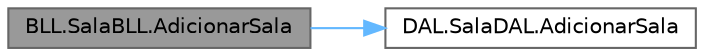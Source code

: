 digraph "BLL.SalaBLL.AdicionarSala"
{
 // LATEX_PDF_SIZE
  bgcolor="transparent";
  edge [fontname=Helvetica,fontsize=10,labelfontname=Helvetica,labelfontsize=10];
  node [fontname=Helvetica,fontsize=10,shape=box,height=0.2,width=0.4];
  rankdir="LR";
  Node1 [id="Node000001",label="BLL.SalaBLL.AdicionarSala",height=0.2,width=0.4,color="gray40", fillcolor="grey60", style="filled", fontcolor="black",tooltip="Adiciona uma nova sala à coleção."];
  Node1 -> Node2 [id="edge1_Node000001_Node000002",color="steelblue1",style="solid",tooltip=" "];
  Node2 [id="Node000002",label="DAL.SalaDAL.AdicionarSala",height=0.2,width=0.4,color="grey40", fillcolor="white", style="filled",URL="$class_d_a_l_1_1_sala_d_a_l.html#ad14c5ff726865b65245c6d7d0c217876",tooltip="Adiciona uma nova sala à coleção."];
}

